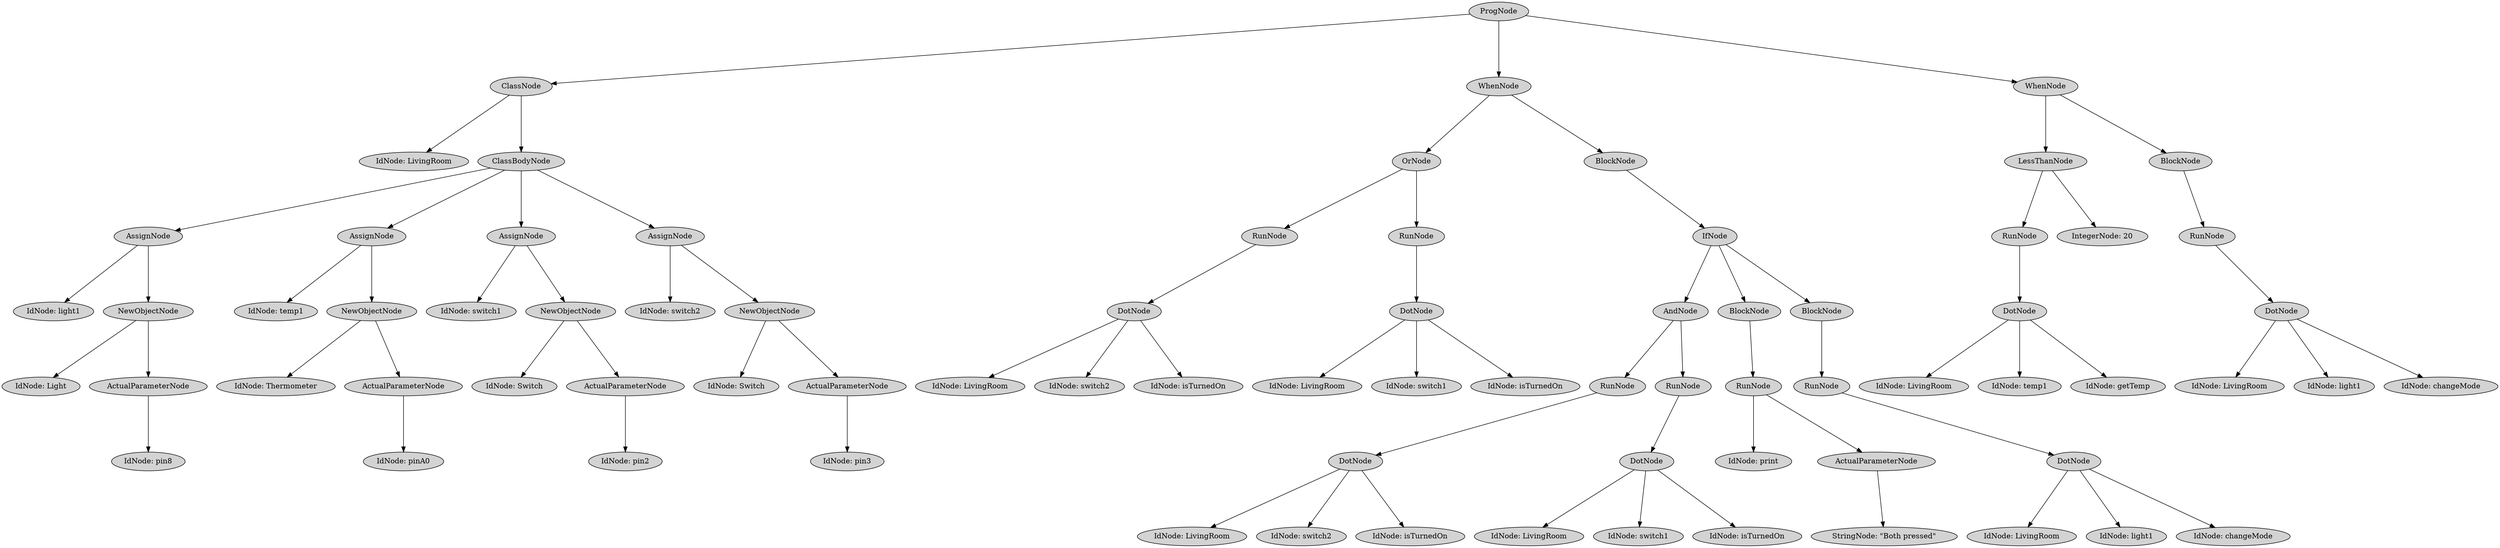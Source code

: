 digraph G {
	graph [ranksep=1.5 ratio=fill]
	node [style=filled]
	3088555 [label=ProgNode]
	3088559 [label=ClassNode]
	3088555 -> 3088559
	3088547 [label="IdNode: LivingRoom"]
	3088559 -> 3088547
	3088553 [label=ClassBodyNode]
	3088559 -> 3088553
	3088563 [label=AssignNode]
	3088553 -> 3088563
	3088567 [label="IdNode: light1"]
	3088563 -> 3088567
	3088581 [label=NewObjectNode]
	3088563 -> 3088581
	3088587 [label="IdNode: Light"]
	3088581 -> 3088587
	3088583 [label=ActualParameterNode]
	3088581 -> 3088583
	3088611 [label="IdNode: pin8"]
	3088583 -> 3088611
	3088565 [label=AssignNode]
	3088553 -> 3088565
	3088575 [label="IdNode: temp1"]
	3088565 -> 3088575
	3088591 [label=NewObjectNode]
	3088565 -> 3088591
	3088599 [label="IdNode: Thermometer"]
	3088591 -> 3088599
	3088595 [label=ActualParameterNode]
	3088591 -> 3088595
	3088623 [label="IdNode: pinA0"]
	3088595 -> 3088623
	3088557 [label=AssignNode]
	3088553 -> 3088557
	3088585 [label="IdNode: switch1"]
	3088557 -> 3088585
	3088607 [label=NewObjectNode]
	3088557 -> 3088607
	3088613 [label="IdNode: Switch"]
	3088607 -> 3088613
	3088601 [label=ActualParameterNode]
	3088607 -> 3088601
	3088639 [label="IdNode: pin2"]
	3088601 -> 3088639
	3088569 [label=AssignNode]
	3088553 -> 3088569
	3088597 [label="IdNode: switch2"]
	3088569 -> 3088597
	3088619 [label=NewObjectNode]
	3088569 -> 3088619
	3088625 [label="IdNode: Switch"]
	3088619 -> 3088625
	3088617 [label=ActualParameterNode]
	3088619 -> 3088617
	3092493 [label="IdNode: pin3"]
	3088617 -> 3092493
	3088571 [label=WhenNode]
	3088555 -> 3088571
	3088593 [label=OrNode]
	3088571 -> 3088593
	3088627 [label=RunNode]
	3088593 -> 3088627
	3088629 [label=DotNode]
	3088627 -> 3088629
	3088637 [label="IdNode: LivingRoom"]
	3088629 -> 3088637
	3088633 [label="IdNode: switch2"]
	3088629 -> 3088633
	3088635 [label="IdNode: isTurnedOn"]
	3088629 -> 3088635
	3088631 [label=RunNode]
	3088593 -> 3088631
	3092497 [label=DotNode]
	3088631 -> 3092497
	3092489 [label="IdNode: LivingRoom"]
	3092497 -> 3092489
	3092495 [label="IdNode: switch1"]
	3092497 -> 3092495
	3092491 [label="IdNode: isTurnedOn"]
	3092497 -> 3092491
	3088589 [label=BlockNode]
	3088571 -> 3088589
	3088609 [label=IfNode]
	3088589 -> 3088609
	3088615 [label=AndNode]
	3088609 -> 3088615
	3092499 [label=RunNode]
	3088615 -> 3092499
	3092511 [label=DotNode]
	3092499 -> 3092511
	3092505 [label="IdNode: LivingRoom"]
	3092511 -> 3092505
	3092509 [label="IdNode: switch2"]
	3092511 -> 3092509
	3092513 [label="IdNode: isTurnedOn"]
	3092511 -> 3092513
	3092507 [label=RunNode]
	3088615 -> 3092507
	3092525 [label=DotNode]
	3092507 -> 3092525
	3092519 [label="IdNode: LivingRoom"]
	3092525 -> 3092519
	3092523 [label="IdNode: switch1"]
	3092525 -> 3092523
	3092527 [label="IdNode: isTurnedOn"]
	3092525 -> 3092527
	3088603 [label=BlockNode]
	3088609 -> 3088603
	3088621 [label=RunNode]
	3088603 -> 3088621
	3092503 [label="IdNode: print"]
	3088621 -> 3092503
	3092485 [label=ActualParameterNode]
	3088621 -> 3092485
	3092533 [label="StringNode: \"Both pressed\""]
	3092485 -> 3092533
	3092501 [label=BlockNode]
	3088609 -> 3092501
	3092517 [label=RunNode]
	3092501 -> 3092517
	3092537 [label=DotNode]
	3092517 -> 3092537
	3092529 [label="IdNode: LivingRoom"]
	3092537 -> 3092529
	3092531 [label="IdNode: light1"]
	3092537 -> 3092531
	3092539 [label="IdNode: changeMode"]
	3092537 -> 3092539
	3088573 [label=WhenNode]
	3088555 -> 3088573
	3092521 [label=LessThanNode]
	3088573 -> 3092521
	3092543 [label=RunNode]
	3092521 -> 3092543
	3092555 [label=DotNode]
	3092543 -> 3092555
	3092549 [label="IdNode: LivingRoom"]
	3092555 -> 3092549
	3092553 [label="IdNode: temp1"]
	3092555 -> 3092553
	3092557 [label="IdNode: getTemp"]
	3092555 -> 3092557
	3092559 [label="IntegerNode: 20"]
	3092521 -> 3092559
	3088605 [label=BlockNode]
	3088573 -> 3088605
	3092483 [label=RunNode]
	3088605 -> 3092483
	3092545 [label=DotNode]
	3092483 -> 3092545
	3092547 [label="IdNode: LivingRoom"]
	3092545 -> 3092547
	3092561 [label="IdNode: light1"]
	3092545 -> 3092561
	3092551 [label="IdNode: changeMode"]
	3092545 -> 3092551
	overlap=false
}
